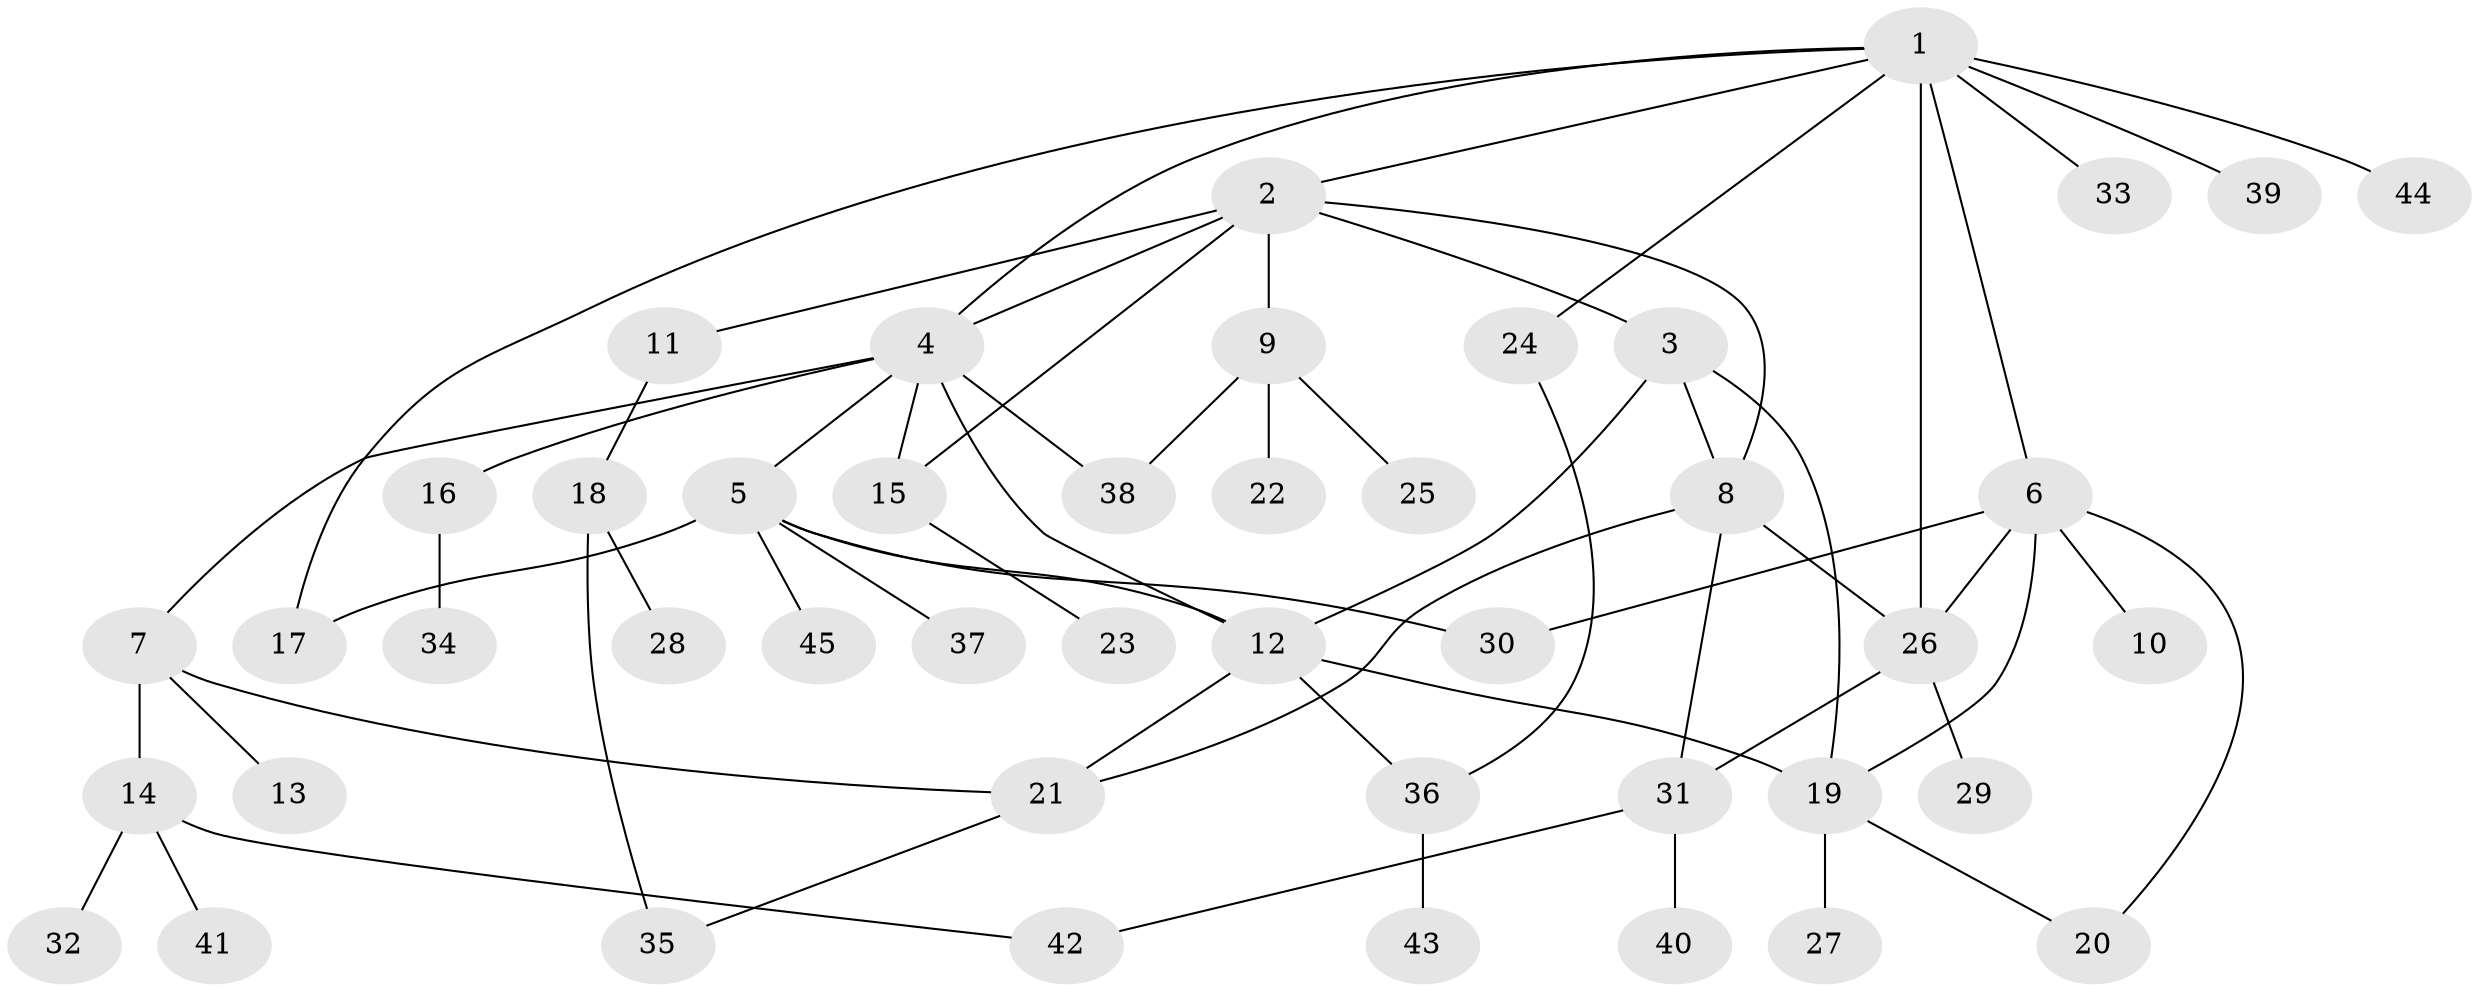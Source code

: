 // original degree distribution, {10: 0.03225806451612903, 8: 0.016129032258064516, 6: 0.06451612903225806, 7: 0.03225806451612903, 1: 0.46774193548387094, 4: 0.12903225806451613, 2: 0.1774193548387097, 5: 0.016129032258064516, 3: 0.06451612903225806}
// Generated by graph-tools (version 1.1) at 2025/50/03/04/25 22:50:30]
// undirected, 45 vertices, 63 edges
graph export_dot {
  node [color=gray90,style=filled];
  1;
  2;
  3;
  4;
  5;
  6;
  7;
  8;
  9;
  10;
  11;
  12;
  13;
  14;
  15;
  16;
  17;
  18;
  19;
  20;
  21;
  22;
  23;
  24;
  25;
  26;
  27;
  28;
  29;
  30;
  31;
  32;
  33;
  34;
  35;
  36;
  37;
  38;
  39;
  40;
  41;
  42;
  43;
  44;
  45;
  1 -- 2 [weight=1.0];
  1 -- 4 [weight=1.0];
  1 -- 6 [weight=1.0];
  1 -- 17 [weight=1.0];
  1 -- 24 [weight=1.0];
  1 -- 26 [weight=1.0];
  1 -- 33 [weight=1.0];
  1 -- 39 [weight=1.0];
  1 -- 44 [weight=1.0];
  2 -- 3 [weight=1.0];
  2 -- 4 [weight=1.0];
  2 -- 8 [weight=1.0];
  2 -- 9 [weight=1.0];
  2 -- 11 [weight=1.0];
  2 -- 15 [weight=1.0];
  3 -- 8 [weight=1.0];
  3 -- 12 [weight=1.0];
  3 -- 19 [weight=1.0];
  4 -- 5 [weight=1.0];
  4 -- 7 [weight=1.0];
  4 -- 12 [weight=1.0];
  4 -- 15 [weight=1.0];
  4 -- 16 [weight=1.0];
  4 -- 38 [weight=1.0];
  5 -- 12 [weight=1.0];
  5 -- 17 [weight=1.0];
  5 -- 30 [weight=1.0];
  5 -- 37 [weight=1.0];
  5 -- 45 [weight=1.0];
  6 -- 10 [weight=1.0];
  6 -- 19 [weight=1.0];
  6 -- 20 [weight=1.0];
  6 -- 26 [weight=1.0];
  6 -- 30 [weight=1.0];
  7 -- 13 [weight=1.0];
  7 -- 14 [weight=1.0];
  7 -- 21 [weight=1.0];
  8 -- 21 [weight=1.0];
  8 -- 26 [weight=1.0];
  8 -- 31 [weight=1.0];
  9 -- 22 [weight=1.0];
  9 -- 25 [weight=1.0];
  9 -- 38 [weight=1.0];
  11 -- 18 [weight=1.0];
  12 -- 19 [weight=1.0];
  12 -- 21 [weight=1.0];
  12 -- 36 [weight=1.0];
  14 -- 32 [weight=1.0];
  14 -- 41 [weight=1.0];
  14 -- 42 [weight=1.0];
  15 -- 23 [weight=1.0];
  16 -- 34 [weight=1.0];
  18 -- 28 [weight=1.0];
  18 -- 35 [weight=1.0];
  19 -- 20 [weight=1.0];
  19 -- 27 [weight=1.0];
  21 -- 35 [weight=1.0];
  24 -- 36 [weight=1.0];
  26 -- 29 [weight=1.0];
  26 -- 31 [weight=1.0];
  31 -- 40 [weight=1.0];
  31 -- 42 [weight=1.0];
  36 -- 43 [weight=1.0];
}
